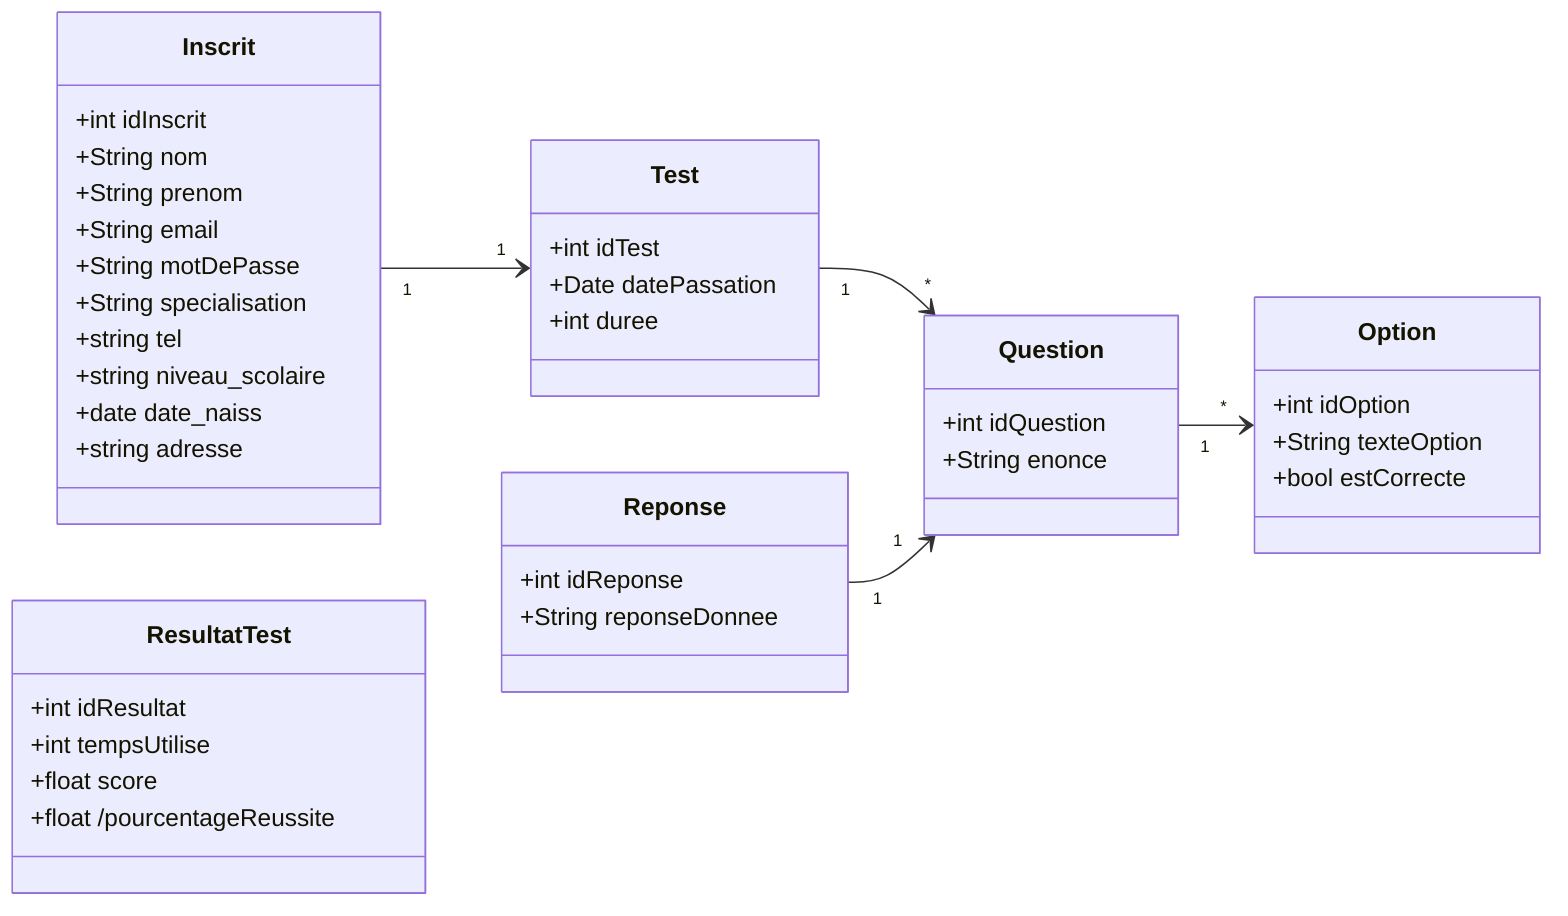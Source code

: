 classDiagram
direction LR
    class Inscrit {
        +int idInscrit
        +String nom
        +String prenom
        +String email
        +String motDePasse
        +String specialisation
        +string tel
        +string niveau_scolaire
        +date date_naiss
        +string adresse
    }

    class Test {
        +int idTest
        +Date datePassation
        +int duree
    }
    class Question {
        +int idQuestion
        +String enonce
    }
    class Option {
        +int idOption
        +String texteOption
        +bool estCorrecte
    }
    class ResultatTest {
        +int idResultat
        +int tempsUtilise
        +float score
        +float /pourcentageReussite
    }
    class Reponse {
        +int idReponse
        +String reponseDonnee
    }

    Inscrit "1" --> "1" Test 
    Test "1" --> "*" Question
    Question "1" --> "*" Option     
    Reponse "1" --> "1" Question